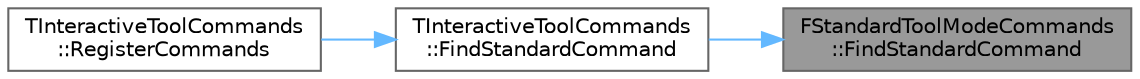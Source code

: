 digraph "FStandardToolModeCommands::FindStandardCommand"
{
 // INTERACTIVE_SVG=YES
 // LATEX_PDF_SIZE
  bgcolor="transparent";
  edge [fontname=Helvetica,fontsize=10,labelfontname=Helvetica,labelfontsize=10];
  node [fontname=Helvetica,fontsize=10,shape=box,height=0.2,width=0.4];
  rankdir="RL";
  Node1 [id="Node000001",label="FStandardToolModeCommands\l::FindStandardCommand",height=0.2,width=0.4,color="gray40", fillcolor="grey60", style="filled", fontcolor="black",tooltip="Look up the UICommandInfo for a standard command."];
  Node1 -> Node2 [id="edge1_Node000001_Node000002",dir="back",color="steelblue1",style="solid",tooltip=" "];
  Node2 [id="Node000002",label="TInteractiveToolCommands\l::FindStandardCommand",height=0.2,width=0.4,color="grey40", fillcolor="white", style="filled",URL="$df/db3/classTInteractiveToolCommands.html#a52a60dd33de13eb70f7197ff3dbaaf2f",tooltip="Query FStandardToolModeCommands to find an existing command/hotkey for this standard tool action."];
  Node2 -> Node3 [id="edge2_Node000002_Node000003",dir="back",color="steelblue1",style="solid",tooltip=" "];
  Node3 [id="Node000003",label="TInteractiveToolCommands\l::RegisterCommands",height=0.2,width=0.4,color="grey40", fillcolor="white", style="filled",URL="$df/db3/classTInteractiveToolCommands.html#a5c4b9084ff88357556de57dec117e0ce",tooltip="Initialize commands."];
}
